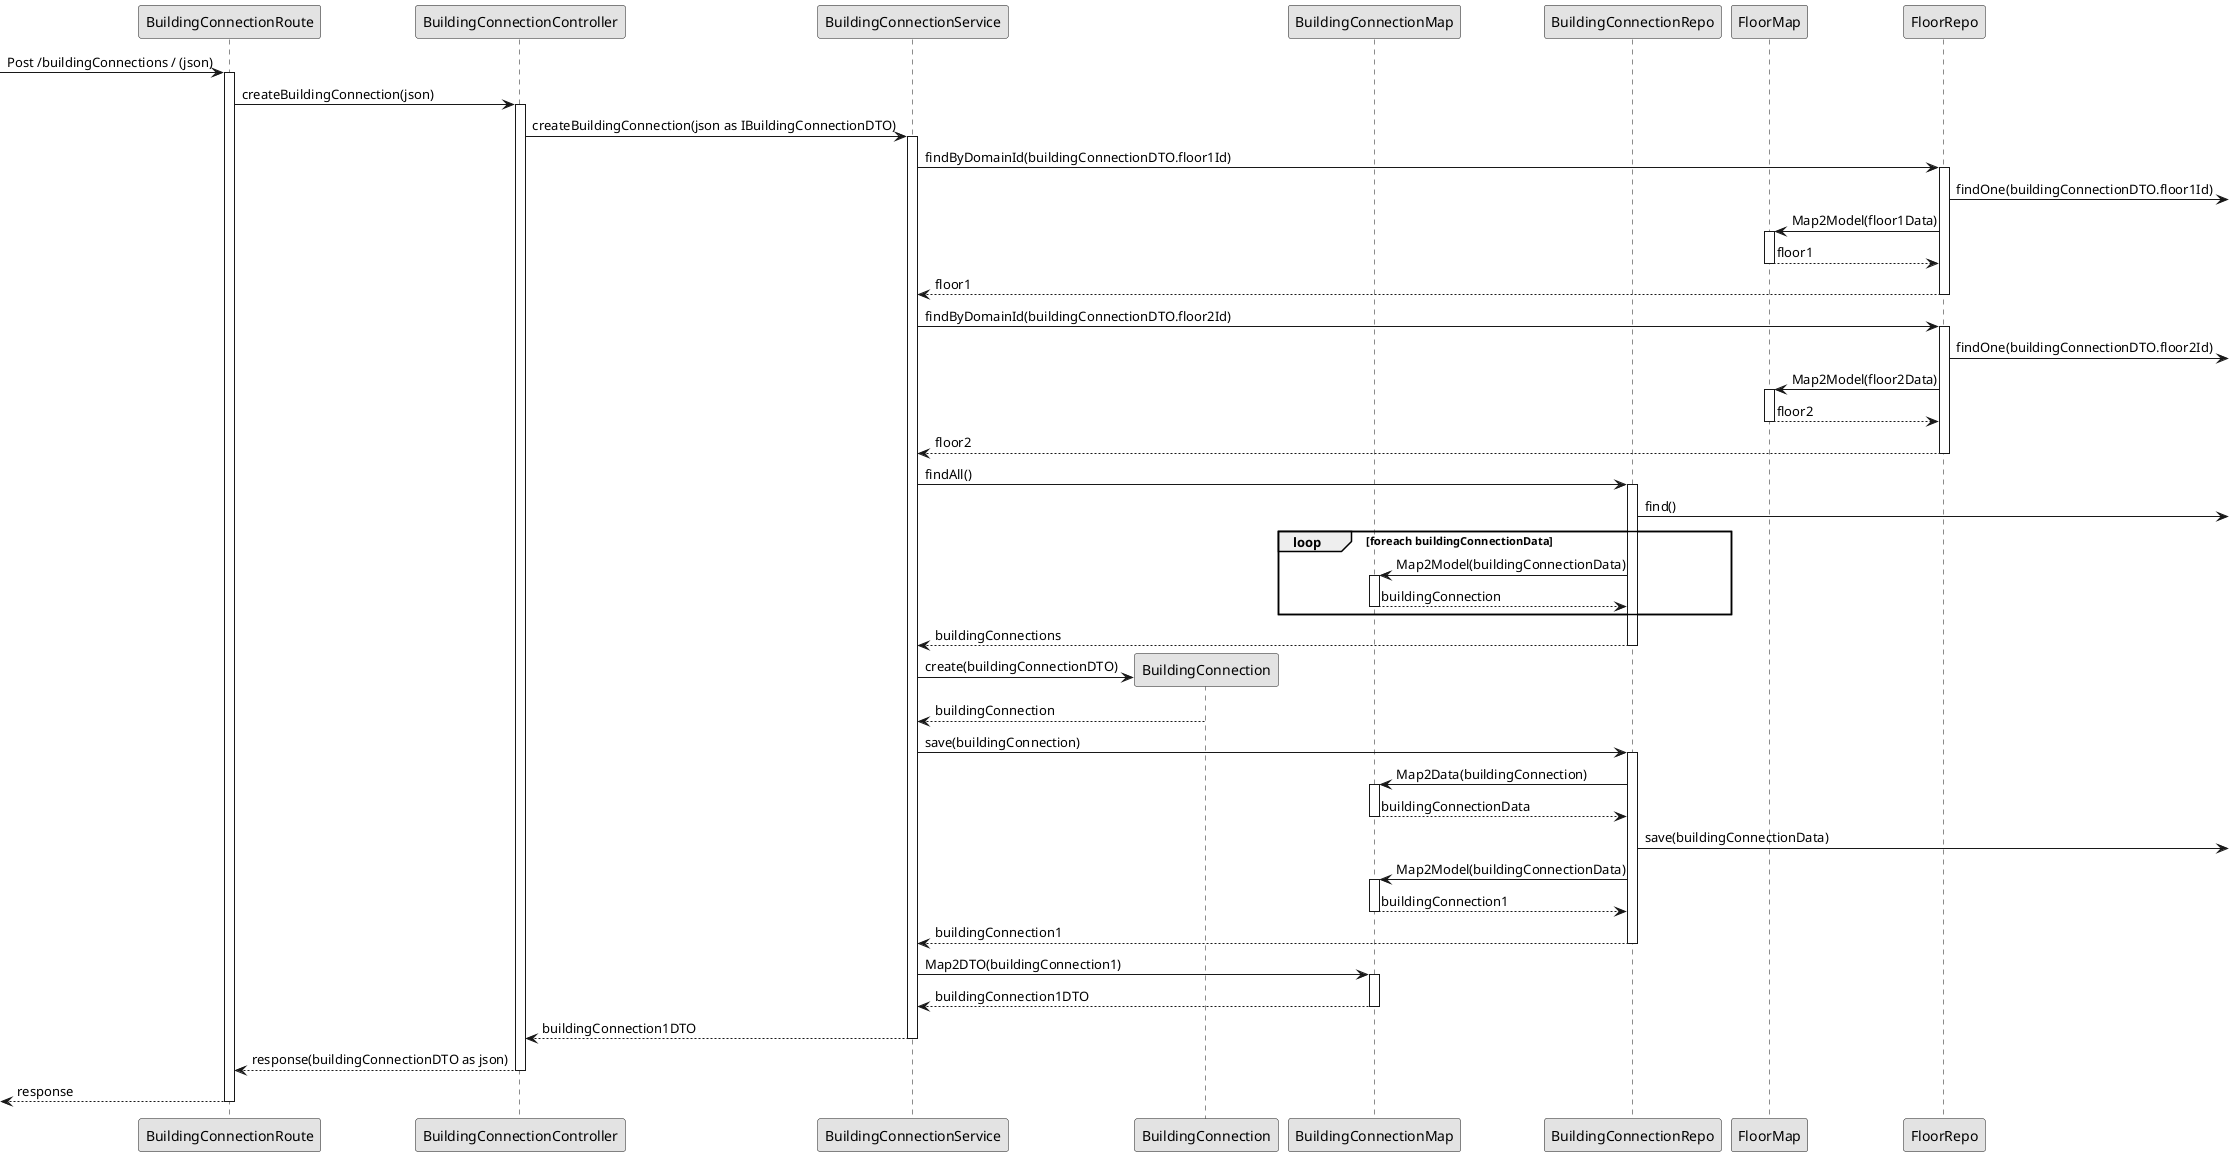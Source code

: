 @startuml
'http://plantuml.com/skinparam.html
skinparam monochrome true
skinparam packageStyle rect
skinparam shadowing false


participant BuildingConnectionRoute  as route
participant BuildingConnectionController as controller
participant BuildingConnectionService as service
participant BuildingConnection as domain
participant BuildingConnectionMap as mapper
participant BuildingConnectionRepo as repo
participant FloorMap as mapperFloor
participant FloorRepo as repoFloor



-> route: Post /buildingConnections / (json)
activate route
  route->controller: createBuildingConnection(json)
  activate controller
    controller ->service:createBuildingConnection(json as IBuildingConnectionDTO)
    activate service
    service->repoFloor:findByDomainId(buildingConnectionDTO.floor1Id)
    activate repoFloor
    repoFloor -> :findOne(buildingConnectionDTO.floor1Id)
    repoFloor -> mapperFloor:Map2Model(floor1Data)
    activate mapperFloor
    mapperFloor --> repoFloor:floor1
    deactivate
    repoFloor  --> service:floor1
    deactivate
    service->repoFloor:findByDomainId(buildingConnectionDTO.floor2Id)
    activate repoFloor
    repoFloor -> :findOne(buildingConnectionDTO.floor2Id)
    repoFloor -> mapperFloor:Map2Model(floor2Data)
    activate mapperFloor
    mapperFloor --> repoFloor:floor2
    deactivate
    repoFloor  --> service:floor2
    deactivate
    service -> repo:findAll()
    activate repo
    repo ->:find()
    loop foreach buildingConnectionData
    repo -> mapper:Map2Model(buildingConnectionData)
    activate mapper
    mapper --> repo:buildingConnection
    deactivate
    end
    repo --> service : buildingConnections
    deactivate
    service -> domain**:create(buildingConnectionDTO)
    domain --> service:buildingConnection
    service -> repo:save(buildingConnection)
    activate  repo
    repo -> mapper:Map2Data(buildingConnection)
    activate mapper
    mapper --> repo:buildingConnectionData
    deactivate
    repo -> : save(buildingConnectionData)
    repo -> mapper:Map2Model(buildingConnectionData)     
    activate mapper
    mapper --> repo:buildingConnection1
    deactivate
    repo --> service: buildingConnection1
    deactivate
    service -> mapper:Map2DTO(buildingConnection1)
    activate mapper
    mapper--> service:buildingConnection1DTO
    deactivate
    service --> controller:buildingConnection1DTO
    deactivate
    controller --> route:response(buildingConnectionDTO as json)
    deactivate
    <-- route:response
    deactivate





@enduml